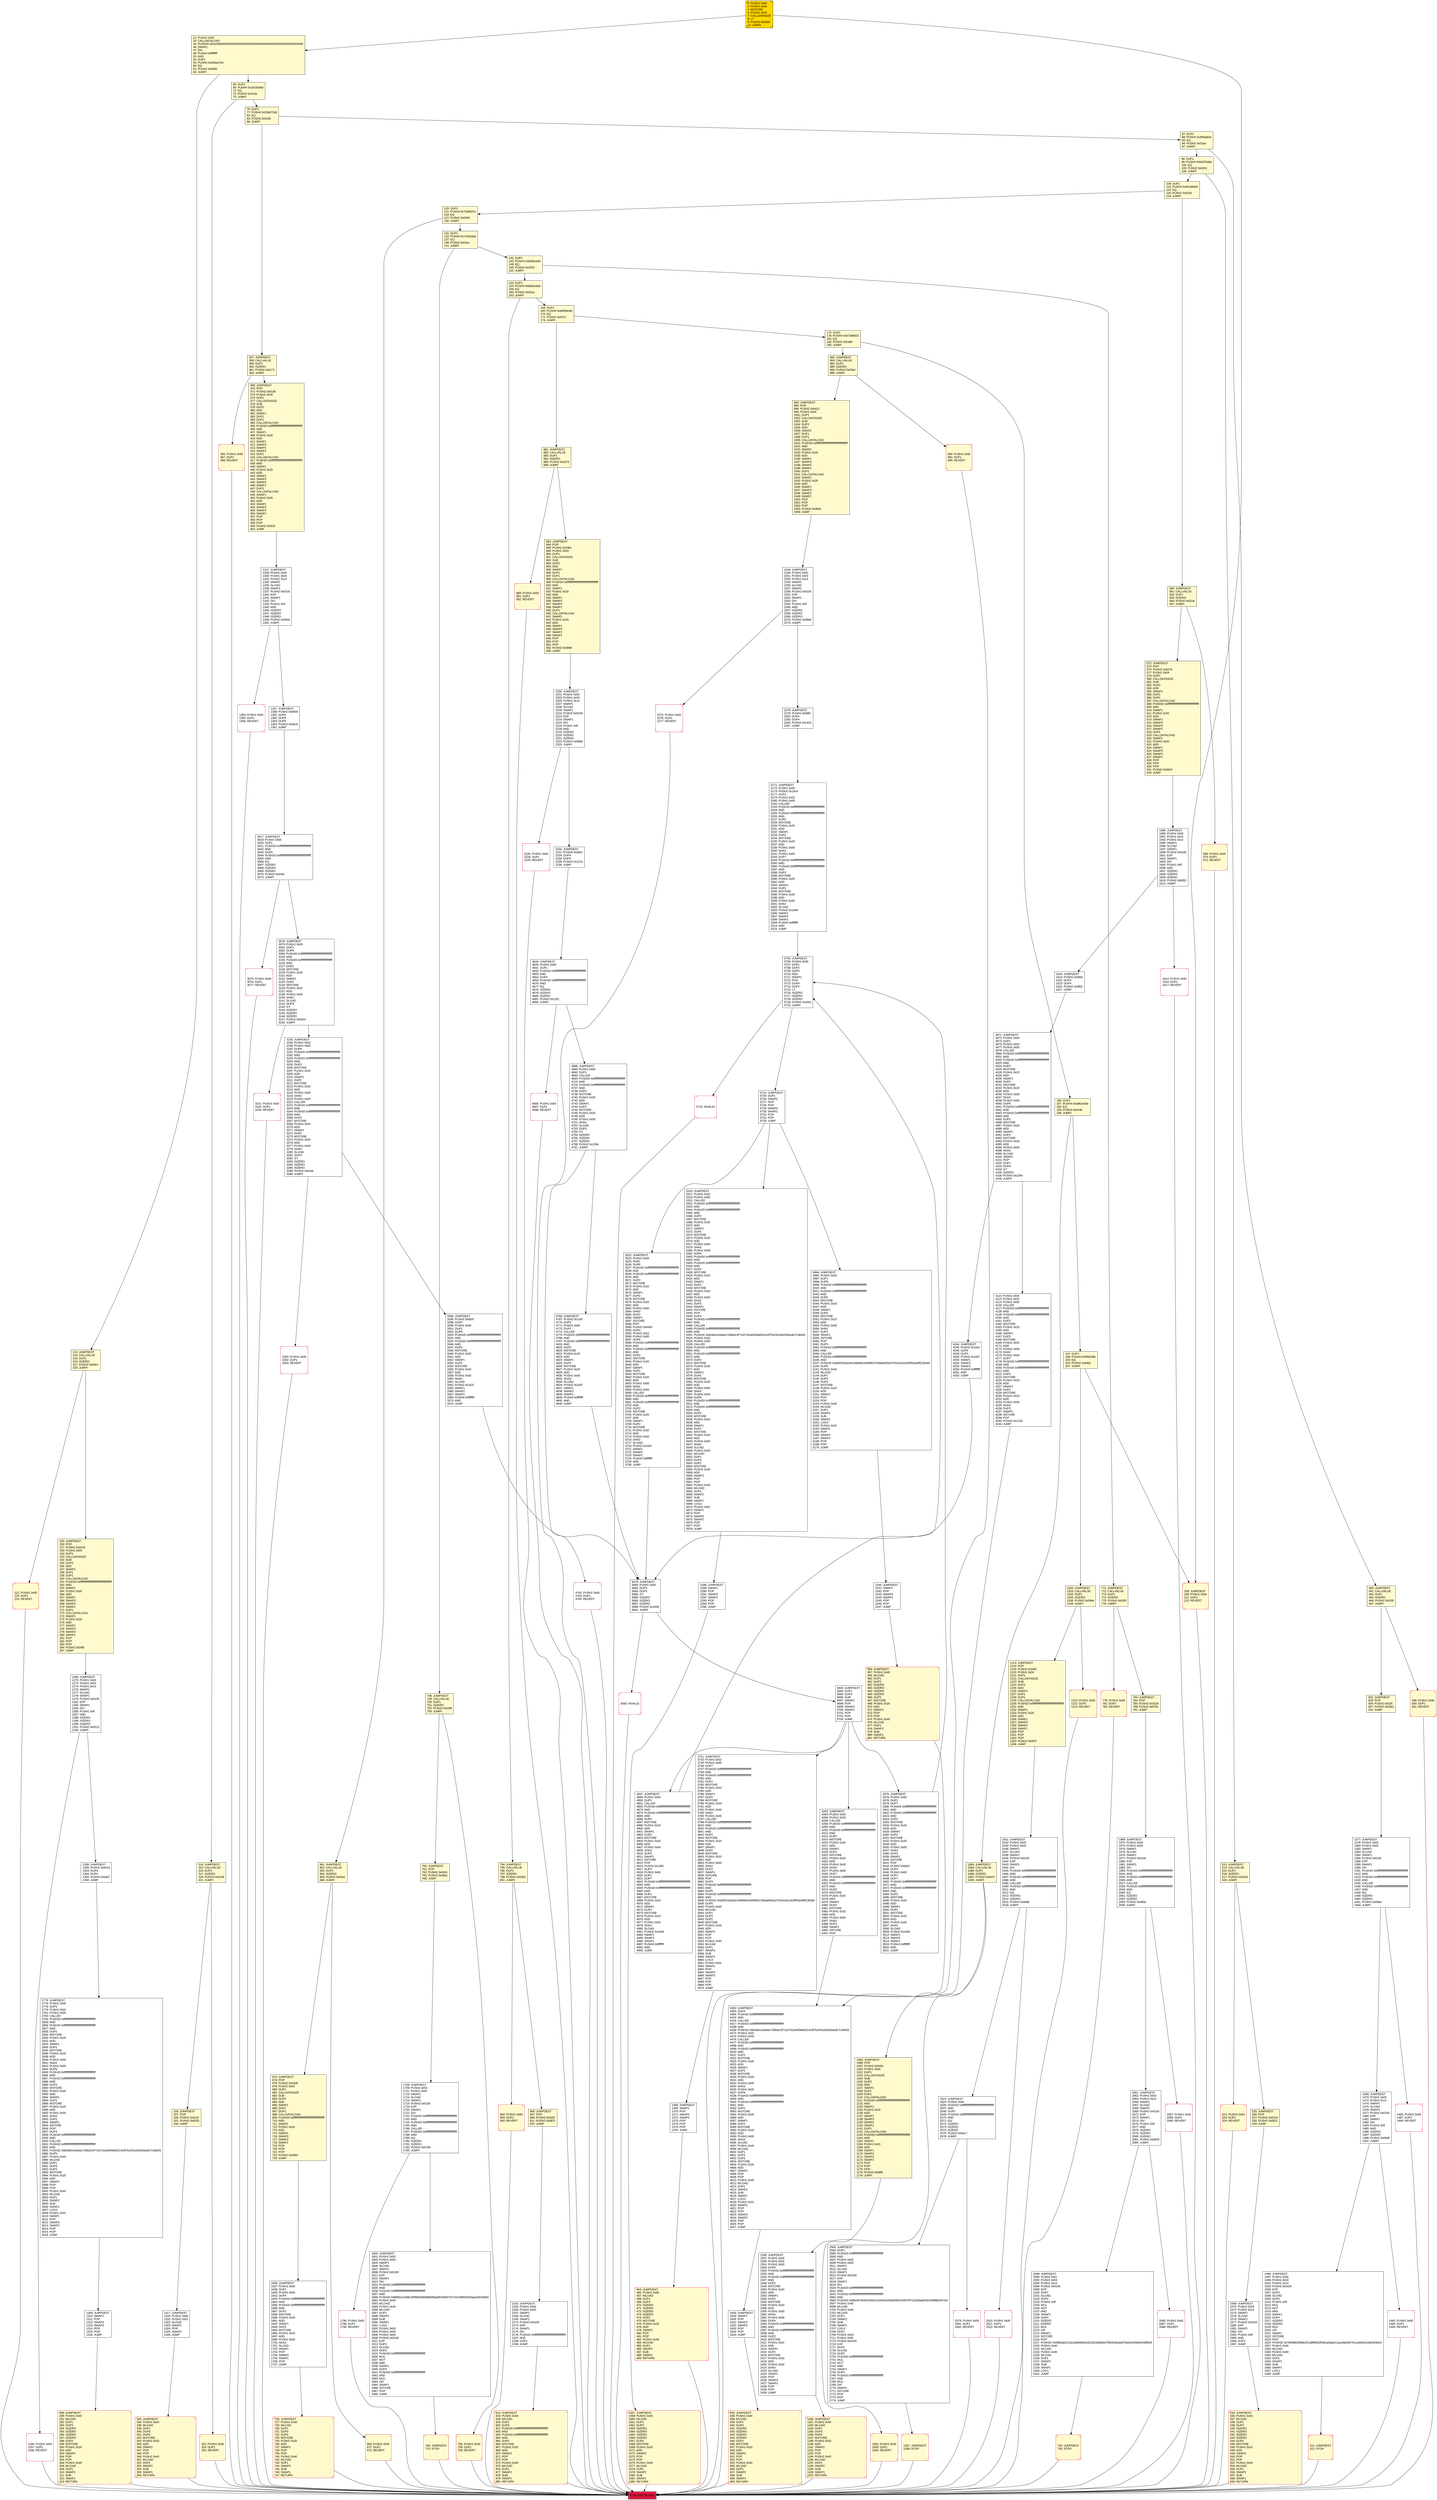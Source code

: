 digraph G {
bgcolor=transparent rankdir=UD;
node [shape=box style=filled color=black fillcolor=white fontname=arial fontcolor=black];
5704 [label="5704: JUMPDEST\l5705: PUSH1 0x00\l5707: DUP1\l5708: DUP3\l5709: DUP5\l5710: ADD\l5711: SWAP1\l5712: POP\l5713: DUP4\l5714: DUP2\l5715: LT\l5716: ISZERO\l5717: ISZERO\l5718: ISZERO\l5719: PUSH2 0x165c\l5722: JUMPI\l" ];
153 [label="153: DUP1\l154: PUSH4 0x8da5cb5b\l159: EQ\l160: PUSH2 0x031a\l163: JUMPI\l" fillcolor=lemonchiffon ];
5693 [label="5693: JUMPDEST\l5694: DUP2\l5695: DUP4\l5696: SUB\l5697: SWAP1\l5698: POP\l5699: SWAP3\l5700: SWAP2\l5701: POP\l5702: POP\l5703: JUMP\l" ];
213 [label="213: JUMPDEST\l214: CALLVALUE\l215: DUP1\l216: ISZERO\l217: PUSH2 0x00e1\l220: JUMPI\l" fillcolor=lemonchiffon ];
1269 [label="1269: JUMPDEST\l1270: PUSH1 0x00\l1272: PUSH1 0x03\l1274: PUSH1 0x14\l1276: SWAP1\l1277: SLOAD\l1278: SWAP1\l1279: PUSH2 0x0100\l1282: EXP\l1283: SWAP1\l1284: DIV\l1285: PUSH1 0xff\l1287: AND\l1288: ISZERO\l1289: ISZERO\l1290: ISZERO\l1291: PUSH2 0x0513\l1294: JUMPI\l" ];
3294 [label="3294: JUMPDEST\l3295: PUSH2 0x0d2f\l3298: DUP3\l3299: PUSH1 0x00\l3301: DUP1\l3302: DUP8\l3303: PUSH20 0xffffffffffffffffffffffffffffffffffffffff\l3324: AND\l3325: PUSH20 0xffffffffffffffffffffffffffffffffffffffff\l3346: AND\l3347: DUP2\l3348: MSTORE\l3349: PUSH1 0x20\l3351: ADD\l3352: SWAP1\l3353: DUP2\l3354: MSTORE\l3355: PUSH1 0x20\l3357: ADD\l3358: PUSH1 0x00\l3360: SHA3\l3361: SLOAD\l3362: PUSH2 0x162f\l3365: SWAP1\l3366: SWAP2\l3367: SWAP1\l3368: PUSH4 0xffffffff\l3373: AND\l3374: JUMP\l" ];
2226 [label="2226: PUSH1 0x00\l2228: DUP1\l2229: REVERT\l" shape=Msquare color=crimson ];
13 [label="13: PUSH1 0x00\l15: CALLDATALOAD\l16: PUSH29 0x0100000000000000000000000000000000000000000000000000000000\l46: SWAP1\l47: DIV\l48: PUSH4 0xffffffff\l53: AND\l54: DUP1\l55: PUSH4 0x095ea7b3\l60: EQ\l61: PUSH2 0x00d5\l64: JUMPI\l" fillcolor=lemonchiffon ];
2775 [label="2775: JUMPDEST\l2776: PUSH1 0x00\l2778: DUP2\l2779: PUSH1 0x02\l2781: PUSH1 0x00\l2783: CALLER\l2784: PUSH20 0xffffffffffffffffffffffffffffffffffffffff\l2805: AND\l2806: PUSH20 0xffffffffffffffffffffffffffffffffffffffff\l2827: AND\l2828: DUP2\l2829: MSTORE\l2830: PUSH1 0x20\l2832: ADD\l2833: SWAP1\l2834: DUP2\l2835: MSTORE\l2836: PUSH1 0x20\l2838: ADD\l2839: PUSH1 0x00\l2841: SHA3\l2842: PUSH1 0x00\l2844: DUP6\l2845: PUSH20 0xffffffffffffffffffffffffffffffffffffffff\l2866: AND\l2867: PUSH20 0xffffffffffffffffffffffffffffffffffffffff\l2888: AND\l2889: DUP2\l2890: MSTORE\l2891: PUSH1 0x20\l2893: ADD\l2894: SWAP1\l2895: DUP2\l2896: MSTORE\l2897: PUSH1 0x20\l2899: ADD\l2900: PUSH1 0x00\l2902: SHA3\l2903: DUP2\l2904: SWAP1\l2905: SSTORE\l2906: POP\l2907: DUP3\l2908: PUSH20 0xffffffffffffffffffffffffffffffffffffffff\l2929: AND\l2930: CALLER\l2931: PUSH20 0xffffffffffffffffffffffffffffffffffffffff\l2952: AND\l2953: PUSH32 0x8c5be1e5ebec7d5bd14f71427d1e84f3dd0314c0f7b2291e5b200ac8c7c3b925\l2986: DUP5\l2987: PUSH1 0x40\l2989: MLOAD\l2990: DUP1\l2991: DUP3\l2992: DUP2\l2993: MSTORE\l2994: PUSH1 0x20\l2996: ADD\l2997: SWAP2\l2998: POP\l2999: POP\l3000: PUSH1 0x40\l3002: MLOAD\l3003: DUP1\l3004: SWAP2\l3005: SUB\l3006: SWAP1\l3007: LOG3\l3008: PUSH1 0x01\l3010: SWAP1\l3011: POP\l3012: SWAP3\l3013: SWAP2\l3014: POP\l3015: POP\l3016: JUMP\l" ];
175 [label="175: DUP1\l176: PUSH4 0xd73dd623\l181: EQ\l182: PUSH2 0x03d6\l185: JUMPI\l" fillcolor=lemonchiffon ];
1465 [label="1465: PUSH1 0x00\l1467: DUP1\l1468: REVERT\l" shape=Msquare color=crimson ];
513 [label="513: JUMPDEST\l514: CALLVALUE\l515: DUP1\l516: ISZERO\l517: PUSH2 0x020d\l520: JUMPI\l" fillcolor=lemonchiffon ];
3375 [label="3375: JUMPDEST\l3376: PUSH1 0x00\l3378: DUP1\l3379: DUP7\l3380: PUSH20 0xffffffffffffffffffffffffffffffffffffffff\l3401: AND\l3402: PUSH20 0xffffffffffffffffffffffffffffffffffffffff\l3423: AND\l3424: DUP2\l3425: MSTORE\l3426: PUSH1 0x20\l3428: ADD\l3429: SWAP1\l3430: DUP2\l3431: MSTORE\l3432: PUSH1 0x20\l3434: ADD\l3435: PUSH1 0x00\l3437: SHA3\l3438: DUP2\l3439: SWAP1\l3440: SSTORE\l3441: POP\l3442: PUSH2 0x0dc2\l3445: DUP3\l3446: PUSH1 0x00\l3448: DUP1\l3449: DUP7\l3450: PUSH20 0xffffffffffffffffffffffffffffffffffffffff\l3471: AND\l3472: PUSH20 0xffffffffffffffffffffffffffffffffffffffff\l3493: AND\l3494: DUP2\l3495: MSTORE\l3496: PUSH1 0x20\l3498: ADD\l3499: SWAP1\l3500: DUP2\l3501: MSTORE\l3502: PUSH1 0x20\l3504: ADD\l3505: PUSH1 0x00\l3507: SHA3\l3508: SLOAD\l3509: PUSH2 0x1648\l3512: SWAP1\l3513: SWAP2\l3514: SWAP1\l3515: PUSH4 0xffffffff\l3520: AND\l3521: JUMP\l" ];
1210 [label="1210: PUSH1 0x00\l1212: DUP1\l1213: REVERT\l" fillcolor=lemonchiffon shape=Msquare color=crimson ];
288 [label="288: JUMPDEST\l289: PUSH1 0x40\l291: MLOAD\l292: DUP1\l293: DUP3\l294: ISZERO\l295: ISZERO\l296: ISZERO\l297: ISZERO\l298: DUP2\l299: MSTORE\l300: PUSH1 0x20\l302: ADD\l303: SWAP2\l304: POP\l305: POP\l306: PUSH1 0x40\l308: MLOAD\l309: DUP1\l310: SWAP2\l311: SUB\l312: SWAP1\l313: RETURN\l" fillcolor=lemonchiffon shape=Msquare color=crimson ];
1057 [label="1057: JUMPDEST\l1058: PUSH1 0x40\l1060: MLOAD\l1061: DUP1\l1062: DUP3\l1063: ISZERO\l1064: ISZERO\l1065: ISZERO\l1066: ISZERO\l1067: DUP2\l1068: MSTORE\l1069: PUSH1 0x20\l1071: ADD\l1072: SWAP2\l1073: POP\l1074: POP\l1075: PUSH1 0x40\l1077: MLOAD\l1078: DUP1\l1079: SWAP2\l1080: SUB\l1081: SWAP1\l1082: RETURN\l" fillcolor=lemonchiffon shape=Msquare color=crimson ];
1368 [label="1368: JUMPDEST\l1369: SWAP1\l1370: POP\l1371: SWAP4\l1372: SWAP3\l1373: POP\l1374: POP\l1375: POP\l1376: JUMP\l" ];
164 [label="164: DUP1\l165: PUSH4 0xa9059cbb\l170: EQ\l171: PUSH2 0x0371\l174: JUMPI\l" fillcolor=lemonchiffon ];
673 [label="673: JUMPDEST\l674: POP\l675: PUSH2 0x02d6\l678: PUSH1 0x04\l680: DUP1\l681: CALLDATASIZE\l682: SUB\l683: DUP2\l684: ADD\l685: SWAP1\l686: DUP1\l687: DUP1\l688: CALLDATALOAD\l689: PUSH20 0xffffffffffffffffffffffffffffffffffffffff\l710: AND\l711: SWAP1\l712: PUSH1 0x20\l714: ADD\l715: SWAP1\l716: SWAP3\l717: SWAP2\l718: SWAP1\l719: POP\l720: POP\l721: POP\l722: PUSH2 0x0664\l725: JUMP\l" fillcolor=lemonchiffon ];
5316 [label="5316: JUMPDEST\l5317: PUSH1 0x02\l5319: PUSH1 0x00\l5321: CALLER\l5322: PUSH20 0xffffffffffffffffffffffffffffffffffffffff\l5343: AND\l5344: PUSH20 0xffffffffffffffffffffffffffffffffffffffff\l5365: AND\l5366: DUP2\l5367: MSTORE\l5368: PUSH1 0x20\l5370: ADD\l5371: SWAP1\l5372: DUP2\l5373: MSTORE\l5374: PUSH1 0x20\l5376: ADD\l5377: PUSH1 0x00\l5379: SHA3\l5380: PUSH1 0x00\l5382: DUP6\l5383: PUSH20 0xffffffffffffffffffffffffffffffffffffffff\l5404: AND\l5405: PUSH20 0xffffffffffffffffffffffffffffffffffffffff\l5426: AND\l5427: DUP2\l5428: MSTORE\l5429: PUSH1 0x20\l5431: ADD\l5432: SWAP1\l5433: DUP2\l5434: MSTORE\l5435: PUSH1 0x20\l5437: ADD\l5438: PUSH1 0x00\l5440: SHA3\l5441: DUP2\l5442: SWAP1\l5443: SSTORE\l5444: POP\l5445: DUP3\l5446: PUSH20 0xffffffffffffffffffffffffffffffffffffffff\l5467: AND\l5468: CALLER\l5469: PUSH20 0xffffffffffffffffffffffffffffffffffffffff\l5490: AND\l5491: PUSH32 0x8c5be1e5ebec7d5bd14f71427d1e84f3dd0314c0f7b2291e5b200ac8c7c3b925\l5524: PUSH1 0x02\l5526: PUSH1 0x00\l5528: CALLER\l5529: PUSH20 0xffffffffffffffffffffffffffffffffffffffff\l5550: AND\l5551: PUSH20 0xffffffffffffffffffffffffffffffffffffffff\l5572: AND\l5573: DUP2\l5574: MSTORE\l5575: PUSH1 0x20\l5577: ADD\l5578: SWAP1\l5579: DUP2\l5580: MSTORE\l5581: PUSH1 0x20\l5583: ADD\l5584: PUSH1 0x00\l5586: SHA3\l5587: PUSH1 0x00\l5589: DUP8\l5590: PUSH20 0xffffffffffffffffffffffffffffffffffffffff\l5611: AND\l5612: PUSH20 0xffffffffffffffffffffffffffffffffffffffff\l5633: AND\l5634: DUP2\l5635: MSTORE\l5636: PUSH1 0x20\l5638: ADD\l5639: SWAP1\l5640: DUP2\l5641: MSTORE\l5642: PUSH1 0x20\l5644: ADD\l5645: PUSH1 0x00\l5647: SHA3\l5648: SLOAD\l5649: PUSH1 0x40\l5651: MLOAD\l5652: DUP1\l5653: DUP3\l5654: DUP2\l5655: MSTORE\l5656: PUSH1 0x20\l5658: ADD\l5659: SWAP2\l5660: POP\l5661: POP\l5662: PUSH1 0x40\l5664: MLOAD\l5665: DUP1\l5666: SWAP2\l5667: SUB\l5668: SWAP1\l5669: LOG3\l5670: PUSH1 0x01\l5672: SWAP1\l5673: POP\l5674: SWAP3\l5675: SWAP2\l5676: POP\l5677: POP\l5678: JUMP\l" ];
534 [label="534: JUMPDEST\l535: PUSH1 0x40\l537: MLOAD\l538: DUP1\l539: DUP3\l540: ISZERO\l541: ISZERO\l542: ISZERO\l543: ISZERO\l544: DUP2\l545: MSTORE\l546: PUSH1 0x20\l548: ADD\l549: SWAP2\l550: POP\l551: POP\l552: PUSH1 0x40\l554: MLOAD\l555: DUP1\l556: SWAP2\l557: SUB\l558: SWAP1\l559: RETURN\l" fillcolor=lemonchiffon shape=Msquare color=crimson ];
1708 [label="1708: JUMPDEST\l1709: PUSH1 0x03\l1711: PUSH1 0x00\l1713: SWAP1\l1714: SLOAD\l1715: SWAP1\l1716: PUSH2 0x0100\l1719: EXP\l1720: SWAP1\l1721: DIV\l1722: PUSH20 0xffffffffffffffffffffffffffffffffffffffff\l1743: AND\l1744: PUSH20 0xffffffffffffffffffffffffffffffffffffffff\l1765: AND\l1766: CALLER\l1767: PUSH20 0xffffffffffffffffffffffffffffffffffffffff\l1788: AND\l1789: EQ\l1790: ISZERO\l1791: ISZERO\l1792: PUSH2 0x0708\l1795: JUMPI\l" ];
1180 [label="1180: JUMPDEST\l1181: PUSH1 0x40\l1183: MLOAD\l1184: DUP1\l1185: DUP3\l1186: DUP2\l1187: MSTORE\l1188: PUSH1 0x20\l1190: ADD\l1191: SWAP2\l1192: POP\l1193: POP\l1194: PUSH1 0x40\l1196: MLOAD\l1197: DUP1\l1198: SWAP2\l1199: SUB\l1200: SWAP1\l1201: RETURN\l" fillcolor=lemonchiffon shape=Msquare color=crimson ];
5724 [label="5724: JUMPDEST\l5725: DUP1\l5726: SWAP2\l5727: POP\l5728: POP\l5729: SWAP3\l5730: SWAP2\l5731: POP\l5732: POP\l5733: JUMP\l" ];
2230 [label="2230: JUMPDEST\l2231: PUSH2 0x08c0\l2234: DUP4\l2235: DUP4\l2236: PUSH2 0x1214\l2239: JUMP\l" ];
771 [label="771: JUMPDEST\l772: CALLVALUE\l773: DUP1\l774: ISZERO\l775: PUSH2 0x030f\l778: JUMPI\l" fillcolor=lemonchiffon ];
1377 [label="1377: JUMPDEST\l1378: PUSH1 0x03\l1380: PUSH1 0x00\l1382: SWAP1\l1383: SLOAD\l1384: SWAP1\l1385: PUSH2 0x0100\l1388: EXP\l1389: SWAP1\l1390: DIV\l1391: PUSH20 0xffffffffffffffffffffffffffffffffffffffff\l1412: AND\l1413: PUSH20 0xffffffffffffffffffffffffffffffffffffffff\l1434: AND\l1435: CALLER\l1436: PUSH20 0xffffffffffffffffffffffffffffffffffffffff\l1457: AND\l1458: EQ\l1459: ISZERO\l1460: ISZERO\l1461: PUSH2 0x05bd\l1464: JUMPI\l" ];
4762 [label="4762: PUSH1 0x00\l4764: DUP1\l4765: REVERT\l" shape=Msquare color=crimson ];
669 [label="669: PUSH1 0x00\l671: DUP1\l672: REVERT\l" fillcolor=lemonchiffon shape=Msquare color=crimson ];
2089 [label="2089: JUMPDEST\l2090: PUSH1 0x01\l2092: PUSH1 0x03\l2094: PUSH1 0x14\l2096: PUSH2 0x0100\l2099: EXP\l2100: DUP2\l2101: SLOAD\l2102: DUP2\l2103: PUSH1 0xff\l2105: MUL\l2106: NOT\l2107: AND\l2108: SWAP1\l2109: DUP4\l2110: ISZERO\l2111: ISZERO\l2112: MUL\l2113: OR\l2114: SWAP1\l2115: SSTORE\l2116: POP\l2117: PUSH32 0x6985a02210a168e66602d3235cb6db0e70f92b3ba4d376a33c0f3d9434bff625\l2150: PUSH1 0x40\l2152: MLOAD\l2153: PUSH1 0x40\l2155: MLOAD\l2156: DUP1\l2157: SWAP2\l2158: SUB\l2159: SWAP1\l2160: LOG1\l2161: JUMP\l" ];
87 [label="87: DUP1\l88: PUSH4 0x3f4ba83a\l93: EQ\l94: PUSH2 0x01ea\l97: JUMPI\l" fillcolor=lemonchiffon ];
369 [label="369: JUMPDEST\l370: POP\l371: PUSH2 0x01d0\l374: PUSH1 0x04\l376: DUP1\l377: CALLDATASIZE\l378: SUB\l379: DUP2\l380: ADD\l381: SWAP1\l382: DUP1\l383: DUP1\l384: CALLDATALOAD\l385: PUSH20 0xffffffffffffffffffffffffffffffffffffffff\l406: AND\l407: SWAP1\l408: PUSH1 0x20\l410: ADD\l411: SWAP1\l412: SWAP3\l413: SWAP2\l414: SWAP1\l415: DUP1\l416: CALLDATALOAD\l417: PUSH20 0xffffffffffffffffffffffffffffffffffffffff\l438: AND\l439: SWAP1\l440: PUSH1 0x20\l442: ADD\l443: SWAP1\l444: SWAP3\l445: SWAP2\l446: SWAP1\l447: DUP1\l448: CALLDATALOAD\l449: SWAP1\l450: PUSH1 0x20\l452: ADD\l453: SWAP1\l454: SWAP3\l455: SWAP2\l456: SWAP1\l457: POP\l458: POP\l459: POP\l460: PUSH2 0x052f\l463: JUMP\l" fillcolor=lemonchiffon ];
2274 [label="2274: PUSH1 0x00\l2276: DUP1\l2277: REVERT\l" shape=Msquare color=crimson ];
994 [label="994: JUMPDEST\l995: POP\l996: PUSH2 0x0421\l999: PUSH1 0x04\l1001: DUP1\l1002: CALLDATASIZE\l1003: SUB\l1004: DUP2\l1005: ADD\l1006: SWAP1\l1007: DUP1\l1008: DUP1\l1009: CALLDATALOAD\l1010: PUSH20 0xffffffffffffffffffffffffffffffffffffffff\l1031: AND\l1032: SWAP1\l1033: PUSH1 0x20\l1035: ADD\l1036: SWAP1\l1037: SWAP3\l1038: SWAP2\l1039: SWAP1\l1040: DUP1\l1041: CALLDATALOAD\l1042: SWAP1\l1043: PUSH1 0x20\l1045: ADD\l1046: SWAP1\l1047: SWAP3\l1048: SWAP2\l1049: SWAP1\l1050: POP\l1051: POP\l1052: POP\l1053: PUSH2 0x08c8\l1056: JUMP\l" fillcolor=lemonchiffon ];
635 [label="635: JUMPDEST\l636: PUSH1 0x40\l638: MLOAD\l639: DUP1\l640: DUP3\l641: ISZERO\l642: ISZERO\l643: ISZERO\l644: ISZERO\l645: DUP2\l646: MSTORE\l647: PUSH1 0x20\l649: ADD\l650: SWAP2\l651: POP\l652: POP\l653: PUSH1 0x40\l655: MLOAD\l656: DUP1\l657: SWAP2\l658: SUB\l659: SWAP1\l660: RETURN\l" fillcolor=lemonchiffon shape=Msquare color=crimson ];
2278 [label="2278: JUMPDEST\l2279: PUSH2 0x08f0\l2282: DUP4\l2283: DUP4\l2284: PUSH2 0x1433\l2287: JUMP\l" ];
3017 [label="3017: JUMPDEST\l3018: PUSH1 0x00\l3020: DUP1\l3021: PUSH20 0xffffffffffffffffffffffffffffffffffffffff\l3042: AND\l3043: DUP4\l3044: PUSH20 0xffffffffffffffffffffffffffffffffffffffff\l3065: AND\l3066: EQ\l3067: ISZERO\l3068: ISZERO\l3069: ISZERO\l3070: PUSH2 0x0c06\l3073: JUMPI\l" ];
1569 [label="1569: JUMPDEST\l1570: PUSH1 0x03\l1572: PUSH1 0x14\l1574: SWAP1\l1575: SLOAD\l1576: SWAP1\l1577: PUSH2 0x0100\l1580: EXP\l1581: SWAP1\l1582: DIV\l1583: PUSH1 0xff\l1585: AND\l1586: DUP2\l1587: JUMP\l" ];
3971 [label="3971: JUMPDEST\l3972: PUSH1 0x00\l3974: DUP1\l3975: PUSH1 0x02\l3977: PUSH1 0x00\l3979: CALLER\l3980: PUSH20 0xffffffffffffffffffffffffffffffffffffffff\l4001: AND\l4002: PUSH20 0xffffffffffffffffffffffffffffffffffffffff\l4023: AND\l4024: DUP2\l4025: MSTORE\l4026: PUSH1 0x20\l4028: ADD\l4029: SWAP1\l4030: DUP2\l4031: MSTORE\l4032: PUSH1 0x20\l4034: ADD\l4035: PUSH1 0x00\l4037: SHA3\l4038: PUSH1 0x00\l4040: DUP6\l4041: PUSH20 0xffffffffffffffffffffffffffffffffffffffff\l4062: AND\l4063: PUSH20 0xffffffffffffffffffffffffffffffffffffffff\l4084: AND\l4085: DUP2\l4086: MSTORE\l4087: PUSH1 0x20\l4089: ADD\l4090: SWAP1\l4091: DUP2\l4092: MSTORE\l4093: PUSH1 0x20\l4095: ADD\l4096: PUSH1 0x00\l4098: SHA3\l4099: SLOAD\l4100: SWAP1\l4101: POP\l4102: DUP1\l4103: DUP4\l4104: GT\l4105: ISZERO\l4106: PUSH2 0x1094\l4109: JUMPI\l" ];
2288 [label="2288: JUMPDEST\l2289: SWAP1\l2290: POP\l2291: SWAP3\l2292: SWAP2\l2293: POP\l2294: POP\l2295: JUMP\l" ];
498 [label="498: PUSH1 0x00\l500: DUP1\l501: REVERT\l" fillcolor=lemonchiffon shape=Msquare color=crimson ];
756 [label="756: PUSH1 0x00\l758: DUP1\l759: REVERT\l" fillcolor=lemonchiffon shape=Msquare color=crimson ];
4689 [label="4689: JUMPDEST\l4690: PUSH1 0x00\l4692: DUP1\l4693: CALLER\l4694: PUSH20 0xffffffffffffffffffffffffffffffffffffffff\l4715: AND\l4716: PUSH20 0xffffffffffffffffffffffffffffffffffffffff\l4737: AND\l4738: DUP2\l4739: MSTORE\l4740: PUSH1 0x20\l4742: ADD\l4743: SWAP1\l4744: DUP2\l4745: MSTORE\l4746: PUSH1 0x20\l4748: ADD\l4749: PUSH1 0x00\l4751: SHA3\l4752: SLOAD\l4753: DUP3\l4754: GT\l4755: ISZERO\l4756: ISZERO\l4757: ISZERO\l4758: PUSH2 0x129e\l4761: JUMPI\l" ];
760 [label="760: JUMPDEST\l761: POP\l762: PUSH2 0x0301\l765: PUSH2 0x06ac\l768: JUMP\l" fillcolor=lemonchiffon ];
2200 [label="2200: JUMPDEST\l2201: PUSH1 0x00\l2203: PUSH1 0x03\l2205: PUSH1 0x14\l2207: SWAP1\l2208: SLOAD\l2209: SWAP1\l2210: PUSH2 0x0100\l2213: EXP\l2214: SWAP1\l2215: DIV\l2216: PUSH1 0xff\l2218: AND\l2219: ISZERO\l2220: ISZERO\l2221: ISZERO\l2222: PUSH2 0x08b6\l2225: JUMPI\l" ];
357 [label="357: JUMPDEST\l358: CALLVALUE\l359: DUP1\l360: ISZERO\l361: PUSH2 0x0171\l364: JUMPI\l" fillcolor=lemonchiffon ];
4994 [label="4994: JUMPDEST\l4995: PUSH1 0x00\l4997: DUP1\l4998: DUP6\l4999: PUSH20 0xffffffffffffffffffffffffffffffffffffffff\l5020: AND\l5021: PUSH20 0xffffffffffffffffffffffffffffffffffffffff\l5042: AND\l5043: DUP2\l5044: MSTORE\l5045: PUSH1 0x20\l5047: ADD\l5048: SWAP1\l5049: DUP2\l5050: MSTORE\l5051: PUSH1 0x20\l5053: ADD\l5054: PUSH1 0x00\l5056: SHA3\l5057: DUP2\l5058: SWAP1\l5059: SSTORE\l5060: POP\l5061: DUP3\l5062: PUSH20 0xffffffffffffffffffffffffffffffffffffffff\l5083: AND\l5084: CALLER\l5085: PUSH20 0xffffffffffffffffffffffffffffffffffffffff\l5106: AND\l5107: PUSH32 0xddf252ad1be2c89b69c2b068fc378daa952ba7f163c4a11628f55a4df523b3ef\l5140: DUP5\l5141: PUSH1 0x40\l5143: MLOAD\l5144: DUP1\l5145: DUP3\l5146: DUP2\l5147: MSTORE\l5148: PUSH1 0x20\l5150: ADD\l5151: SWAP2\l5152: POP\l5153: POP\l5154: PUSH1 0x40\l5156: MLOAD\l5157: DUP1\l5158: SWAP2\l5159: SUB\l5160: SWAP1\l5161: LOG3\l5162: PUSH1 0x01\l5164: SWAP1\l5165: POP\l5166: SWAP3\l5167: SWAP2\l5168: POP\l5169: POP\l5170: JUMP\l" ];
881 [label="881: JUMPDEST\l882: CALLVALUE\l883: DUP1\l884: ISZERO\l885: PUSH2 0x037d\l888: JUMPI\l" fillcolor=lemonchiffon ];
109 [label="109: DUP1\l110: PUSH4 0x66188463\l115: EQ\l116: PUSH2 0x0230\l119: JUMPI\l" fillcolor=lemonchiffon ];
2240 [label="2240: JUMPDEST\l2241: SWAP1\l2242: POP\l2243: SWAP3\l2244: SWAP2\l2245: POP\l2246: POP\l2247: JUMP\l" ];
2296 [label="2296: JUMPDEST\l2297: PUSH1 0x00\l2299: PUSH1 0x02\l2301: PUSH1 0x00\l2303: DUP5\l2304: PUSH20 0xffffffffffffffffffffffffffffffffffffffff\l2325: AND\l2326: PUSH20 0xffffffffffffffffffffffffffffffffffffffff\l2347: AND\l2348: DUP2\l2349: MSTORE\l2350: PUSH1 0x20\l2352: ADD\l2353: SWAP1\l2354: DUP2\l2355: MSTORE\l2356: PUSH1 0x20\l2358: ADD\l2359: PUSH1 0x00\l2361: SHA3\l2362: PUSH1 0x00\l2364: DUP4\l2365: PUSH20 0xffffffffffffffffffffffffffffffffffffffff\l2386: AND\l2387: PUSH20 0xffffffffffffffffffffffffffffffffffffffff\l2408: AND\l2409: DUP2\l2410: MSTORE\l2411: PUSH1 0x20\l2413: ADD\l2414: SWAP1\l2415: DUP2\l2416: MSTORE\l2417: PUSH1 0x20\l2419: ADD\l2420: PUSH1 0x00\l2422: SHA3\l2423: SLOAD\l2424: SWAP1\l2425: POP\l2426: SWAP3\l2427: SWAP2\l2428: POP\l2429: POP\l2430: JUMP\l" ];
0 [label="0: PUSH1 0x80\l2: PUSH1 0x40\l4: MSTORE\l5: PUSH1 0x04\l7: CALLDATASIZE\l8: LT\l9: PUSH2 0x00d0\l12: JUMPI\l" fillcolor=lemonchiffon shape=Msquare fillcolor=gold ];
1095 [label="1095: JUMPDEST\l1096: POP\l1097: PUSH2 0x049c\l1100: PUSH1 0x04\l1102: DUP1\l1103: CALLDATASIZE\l1104: SUB\l1105: DUP2\l1106: ADD\l1107: SWAP1\l1108: DUP1\l1109: DUP1\l1110: CALLDATALOAD\l1111: PUSH20 0xffffffffffffffffffffffffffffffffffffffff\l1132: AND\l1133: SWAP1\l1134: PUSH1 0x20\l1136: ADD\l1137: SWAP1\l1138: SWAP3\l1139: SWAP2\l1140: SWAP1\l1141: DUP1\l1142: CALLDATALOAD\l1143: PUSH20 0xffffffffffffffffffffffffffffffffffffffff\l1164: AND\l1165: SWAP1\l1166: PUSH1 0x20\l1168: ADD\l1169: SWAP1\l1170: SWAP3\l1171: SWAP2\l1172: SWAP1\l1173: POP\l1174: POP\l1175: POP\l1176: PUSH2 0x08f8\l1179: JUMP\l" fillcolor=lemonchiffon ];
2523 [label="2523: JUMPDEST\l2524: PUSH1 0x00\l2526: PUSH20 0xffffffffffffffffffffffffffffffffffffffff\l2547: AND\l2548: DUP2\l2549: PUSH20 0xffffffffffffffffffffffffffffffffffffffff\l2570: AND\l2571: EQ\l2572: ISZERO\l2573: ISZERO\l2574: ISZERO\l2575: PUSH2 0x0a17\l2578: JUMPI\l" ];
3731 [label="3731: JUMPDEST\l3732: PUSH1 0x02\l3734: PUSH1 0x00\l3736: DUP7\l3737: PUSH20 0xffffffffffffffffffffffffffffffffffffffff\l3758: AND\l3759: PUSH20 0xffffffffffffffffffffffffffffffffffffffff\l3780: AND\l3781: DUP2\l3782: MSTORE\l3783: PUSH1 0x20\l3785: ADD\l3786: SWAP1\l3787: DUP2\l3788: MSTORE\l3789: PUSH1 0x20\l3791: ADD\l3792: PUSH1 0x00\l3794: SHA3\l3795: PUSH1 0x00\l3797: CALLER\l3798: PUSH20 0xffffffffffffffffffffffffffffffffffffffff\l3819: AND\l3820: PUSH20 0xffffffffffffffffffffffffffffffffffffffff\l3841: AND\l3842: DUP2\l3843: MSTORE\l3844: PUSH1 0x20\l3846: ADD\l3847: SWAP1\l3848: DUP2\l3849: MSTORE\l3850: PUSH1 0x20\l3852: ADD\l3853: PUSH1 0x00\l3855: SHA3\l3856: DUP2\l3857: SWAP1\l3858: SSTORE\l3859: POP\l3860: DUP3\l3861: PUSH20 0xffffffffffffffffffffffffffffffffffffffff\l3882: AND\l3883: DUP5\l3884: PUSH20 0xffffffffffffffffffffffffffffffffffffffff\l3905: AND\l3906: PUSH32 0xddf252ad1be2c89b69c2b068fc378daa952ba7f163c4a11628f55a4df523b3ef\l3939: DUP5\l3940: PUSH1 0x40\l3942: MLOAD\l3943: DUP1\l3944: DUP3\l3945: DUP2\l3946: MSTORE\l3947: PUSH1 0x20\l3949: ADD\l3950: SWAP2\l3951: POP\l3952: POP\l3953: PUSH1 0x40\l3955: MLOAD\l3956: DUP1\l3957: SWAP2\l3958: SUB\l3959: SWAP1\l3960: LOG3\l3961: PUSH1 0x01\l3963: SWAP1\l3964: POP\l3965: SWAP4\l3966: SWAP3\l3967: POP\l3968: POP\l3969: POP\l3970: JUMP\l" ];
4263 [label="4263: JUMPDEST\l4264: PUSH1 0x02\l4266: PUSH1 0x00\l4268: CALLER\l4269: PUSH20 0xffffffffffffffffffffffffffffffffffffffff\l4290: AND\l4291: PUSH20 0xffffffffffffffffffffffffffffffffffffffff\l4312: AND\l4313: DUP2\l4314: MSTORE\l4315: PUSH1 0x20\l4317: ADD\l4318: SWAP1\l4319: DUP2\l4320: MSTORE\l4321: PUSH1 0x20\l4323: ADD\l4324: PUSH1 0x00\l4326: SHA3\l4327: PUSH1 0x00\l4329: DUP7\l4330: PUSH20 0xffffffffffffffffffffffffffffffffffffffff\l4351: AND\l4352: PUSH20 0xffffffffffffffffffffffffffffffffffffffff\l4373: AND\l4374: DUP2\l4375: MSTORE\l4376: PUSH1 0x20\l4378: ADD\l4379: SWAP1\l4380: DUP2\l4381: MSTORE\l4382: PUSH1 0x20\l4384: ADD\l4385: PUSH1 0x00\l4387: SHA3\l4388: DUP2\l4389: SWAP1\l4390: SSTORE\l4391: POP\l" ];
1202 [label="1202: JUMPDEST\l1203: CALLVALUE\l1204: DUP1\l1205: ISZERO\l1206: PUSH2 0x04be\l1209: JUMPI\l" fillcolor=lemonchiffon ];
726 [label="726: JUMPDEST\l727: PUSH1 0x40\l729: MLOAD\l730: DUP1\l731: DUP3\l732: DUP2\l733: MSTORE\l734: PUSH1 0x20\l736: ADD\l737: SWAP2\l738: POP\l739: POP\l740: PUSH1 0x40\l742: MLOAD\l743: DUP1\l744: SWAP2\l745: SUB\l746: SWAP1\l747: RETURN\l" fillcolor=lemonchiffon shape=Msquare color=crimson ];
120 [label="120: DUP1\l121: PUSH4 0x70a08231\l126: EQ\l127: PUSH2 0x0295\l130: JUMPI\l" fillcolor=lemonchiffon ];
5734 [label="5734: EXIT BLOCK\l" fillcolor=crimson ];
1267 [label="1267: JUMPDEST\l1268: STOP\l" fillcolor=lemonchiffon shape=Msquare color=crimson ];
893 [label="893: JUMPDEST\l894: POP\l895: PUSH2 0x03bc\l898: PUSH1 0x04\l900: DUP1\l901: CALLDATASIZE\l902: SUB\l903: DUP2\l904: ADD\l905: SWAP1\l906: DUP1\l907: DUP1\l908: CALLDATALOAD\l909: PUSH20 0xffffffffffffffffffffffffffffffffffffffff\l930: AND\l931: SWAP1\l932: PUSH1 0x20\l934: ADD\l935: SWAP1\l936: SWAP3\l937: SWAP2\l938: SWAP1\l939: DUP1\l940: CALLDATALOAD\l941: SWAP1\l942: PUSH1 0x20\l944: ADD\l945: SWAP1\l946: SWAP3\l947: SWAP2\l948: SWAP1\l949: POP\l950: POP\l951: POP\l952: PUSH2 0x0898\l955: JUMP\l" fillcolor=lemonchiffon ];
511 [label="511: JUMPDEST\l512: STOP\l" fillcolor=lemonchiffon shape=Msquare color=crimson ];
1299 [label="1299: JUMPDEST\l1300: PUSH2 0x051d\l1303: DUP4\l1304: DUP4\l1305: PUSH2 0x0ad7\l1308: JUMP\l" ];
982 [label="982: JUMPDEST\l983: CALLVALUE\l984: DUP1\l985: ISZERO\l986: PUSH2 0x03e2\l989: JUMPI\l" fillcolor=lemonchiffon ];
572 [label="572: JUMPDEST\l573: POP\l574: PUSH2 0x027b\l577: PUSH1 0x04\l579: DUP1\l580: CALLDATASIZE\l581: SUB\l582: DUP2\l583: ADD\l584: SWAP1\l585: DUP1\l586: DUP1\l587: CALLDATALOAD\l588: PUSH20 0xffffffffffffffffffffffffffffffffffffffff\l609: AND\l610: SWAP1\l611: PUSH1 0x20\l613: ADD\l614: SWAP1\l615: SWAP3\l616: SWAP2\l617: SWAP1\l618: DUP1\l619: CALLDATALOAD\l620: SWAP1\l621: PUSH1 0x20\l623: ADD\l624: SWAP1\l625: SWAP3\l626: SWAP2\l627: SWAP1\l628: POP\l629: POP\l630: POP\l631: PUSH2 0x0634\l634: JUMP\l" fillcolor=lemonchiffon ];
1469 [label="1469: JUMPDEST\l1470: PUSH1 0x03\l1472: PUSH1 0x14\l1474: SWAP1\l1475: SLOAD\l1476: SWAP1\l1477: PUSH2 0x0100\l1480: EXP\l1481: SWAP1\l1482: DIV\l1483: PUSH1 0xff\l1485: AND\l1486: ISZERO\l1487: ISZERO\l1488: PUSH2 0x05d8\l1491: JUMPI\l" ];
1492 [label="1492: PUSH1 0x00\l1494: DUP1\l1495: REVERT\l" shape=Msquare color=crimson ];
2519 [label="2519: PUSH1 0x00\l2521: DUP1\l2522: REVERT\l" shape=Msquare color=crimson ];
98 [label="98: DUP1\l99: PUSH4 0x5c975abb\l104: EQ\l105: PUSH2 0x0201\l108: JUMPI\l" fillcolor=lemonchiffon ];
2061 [label="2061: JUMPDEST\l2062: PUSH1 0x03\l2064: PUSH1 0x14\l2066: SWAP1\l2067: SLOAD\l2068: SWAP1\l2069: PUSH2 0x0100\l2072: EXP\l2073: SWAP1\l2074: DIV\l2075: PUSH1 0xff\l2077: AND\l2078: ISZERO\l2079: ISZERO\l2080: ISZERO\l2081: PUSH2 0x0829\l2084: JUMPI\l" ];
3290 [label="3290: PUSH1 0x00\l3292: DUP1\l3293: REVERT\l" shape=Msquare color=crimson ];
221 [label="221: PUSH1 0x00\l223: DUP1\l224: REVERT\l" fillcolor=lemonchiffon shape=Msquare color=crimson ];
1588 [label="1588: JUMPDEST\l1589: PUSH1 0x00\l1591: PUSH1 0x03\l1593: PUSH1 0x14\l1595: SWAP1\l1596: SLOAD\l1597: SWAP1\l1598: PUSH2 0x0100\l1601: EXP\l1602: SWAP1\l1603: DIV\l1604: PUSH1 0xff\l1606: AND\l1607: ISZERO\l1608: ISZERO\l1609: ISZERO\l1610: PUSH2 0x0652\l1613: JUMPI\l" ];
815 [label="815: JUMPDEST\l816: PUSH1 0x40\l818: MLOAD\l819: DUP1\l820: DUP3\l821: PUSH20 0xffffffffffffffffffffffffffffffffffffffff\l842: AND\l843: PUSH20 0xffffffffffffffffffffffffffffffffffffffff\l864: AND\l865: DUP2\l866: MSTORE\l867: PUSH1 0x20\l869: ADD\l870: SWAP2\l871: POP\l872: POP\l873: PUSH1 0x40\l875: MLOAD\l876: DUP1\l877: SWAP2\l878: SUB\l879: SWAP1\l880: RETURN\l" fillcolor=lemonchiffon shape=Msquare color=crimson ];
990 [label="990: PUSH1 0x00\l992: DUP1\l993: REVERT\l" fillcolor=lemonchiffon shape=Msquare color=crimson ];
956 [label="956: JUMPDEST\l957: PUSH1 0x40\l959: MLOAD\l960: DUP1\l961: DUP3\l962: ISZERO\l963: ISZERO\l964: ISZERO\l965: ISZERO\l966: DUP2\l967: MSTORE\l968: PUSH1 0x20\l970: ADD\l971: SWAP2\l972: POP\l973: POP\l974: PUSH1 0x40\l976: MLOAD\l977: DUP1\l978: SWAP2\l979: SUB\l980: SWAP1\l981: RETURN\l" fillcolor=lemonchiffon shape=Msquare color=crimson ];
1800 [label="1800: JUMPDEST\l1801: PUSH1 0x03\l1803: PUSH1 0x00\l1805: SWAP1\l1806: SLOAD\l1807: SWAP1\l1808: PUSH2 0x0100\l1811: EXP\l1812: SWAP1\l1813: DIV\l1814: PUSH20 0xffffffffffffffffffffffffffffffffffffffff\l1835: AND\l1836: PUSH20 0xffffffffffffffffffffffffffffffffffffffff\l1857: AND\l1858: PUSH32 0xf8df31144d9c2f0f6b59d69b8b98abd5459d07f2742c4df920b25aae33c64820\l1891: PUSH1 0x40\l1893: MLOAD\l1894: PUSH1 0x40\l1896: MLOAD\l1897: DUP1\l1898: SWAP2\l1899: SUB\l1900: SWAP1\l1901: LOG2\l1902: PUSH1 0x00\l1904: PUSH1 0x03\l1906: PUSH1 0x00\l1908: PUSH2 0x0100\l1911: EXP\l1912: DUP2\l1913: SLOAD\l1914: DUP2\l1915: PUSH20 0xffffffffffffffffffffffffffffffffffffffff\l1936: MUL\l1937: NOT\l1938: AND\l1939: SWAP1\l1940: DUP4\l1941: PUSH20 0xffffffffffffffffffffffffffffffffffffffff\l1962: AND\l1963: MUL\l1964: OR\l1965: SWAP1\l1966: SSTORE\l1967: POP\l1968: JUMP\l" ];
490 [label="490: JUMPDEST\l491: CALLVALUE\l492: DUP1\l493: ISZERO\l494: PUSH2 0x01f6\l497: JUMPI\l" fillcolor=lemonchiffon ];
802 [label="802: PUSH1 0x00\l804: DUP1\l805: REVERT\l" fillcolor=lemonchiffon shape=Msquare color=crimson ];
5692 [label="5692: INVALID\l" shape=Msquare color=crimson ];
2085 [label="2085: PUSH1 0x00\l2087: DUP1\l2088: REVERT\l" shape=Msquare color=crimson ];
1618 [label="1618: JUMPDEST\l1619: PUSH2 0x065c\l1622: DUP4\l1623: DUP4\l1624: PUSH2 0x0f83\l1627: JUMP\l" ];
142 [label="142: DUP1\l143: PUSH4 0x8456cb59\l148: EQ\l149: PUSH2 0x0303\l152: JUMPI\l" fillcolor=lemonchiffon ];
748 [label="748: JUMPDEST\l749: CALLVALUE\l750: DUP1\l751: ISZERO\l752: PUSH2 0x02f8\l755: JUMPI\l" fillcolor=lemonchiffon ];
792 [label="792: JUMPDEST\l793: STOP\l" fillcolor=lemonchiffon shape=Msquare color=crimson ];
225 [label="225: JUMPDEST\l226: POP\l227: PUSH2 0x0120\l230: PUSH1 0x04\l232: DUP1\l233: CALLDATASIZE\l234: SUB\l235: DUP2\l236: ADD\l237: SWAP1\l238: DUP1\l239: DUP1\l240: CALLDATALOAD\l241: PUSH20 0xffffffffffffffffffffffffffffffffffffffff\l262: AND\l263: SWAP1\l264: PUSH1 0x20\l266: ADD\l267: SWAP1\l268: SWAP3\l269: SWAP2\l270: SWAP1\l271: DUP1\l272: CALLDATALOAD\l273: SWAP1\l274: PUSH1 0x20\l276: ADD\l277: SWAP1\l278: SWAP3\l279: SWAP2\l280: SWAP1\l281: POP\l282: POP\l283: POP\l284: PUSH2 0x04f5\l287: JUMP\l" fillcolor=lemonchiffon ];
326 [label="326: JUMPDEST\l327: POP\l328: PUSH2 0x014f\l331: PUSH2 0x0525\l334: JUMP\l" fillcolor=lemonchiffon ];
769 [label="769: JUMPDEST\l770: STOP\l" fillcolor=lemonchiffon shape=Msquare color=crimson ];
4628 [label="4628: JUMPDEST\l4629: PUSH1 0x00\l4631: DUP1\l4632: PUSH20 0xffffffffffffffffffffffffffffffffffffffff\l4653: AND\l4654: DUP4\l4655: PUSH20 0xffffffffffffffffffffffffffffffffffffffff\l4676: AND\l4677: EQ\l4678: ISZERO\l4679: ISZERO\l4680: ISZERO\l4681: PUSH2 0x1251\l4684: JUMPI\l" ];
3155 [label="3155: JUMPDEST\l3156: PUSH1 0x02\l3158: PUSH1 0x00\l3160: DUP6\l3161: PUSH20 0xffffffffffffffffffffffffffffffffffffffff\l3182: AND\l3183: PUSH20 0xffffffffffffffffffffffffffffffffffffffff\l3204: AND\l3205: DUP2\l3206: MSTORE\l3207: PUSH1 0x20\l3209: ADD\l3210: SWAP1\l3211: DUP2\l3212: MSTORE\l3213: PUSH1 0x20\l3215: ADD\l3216: PUSH1 0x00\l3218: SHA3\l3219: PUSH1 0x00\l3221: CALLER\l3222: PUSH20 0xffffffffffffffffffffffffffffffffffffffff\l3243: AND\l3244: PUSH20 0xffffffffffffffffffffffffffffffffffffffff\l3265: AND\l3266: DUP2\l3267: MSTORE\l3268: PUSH1 0x20\l3270: ADD\l3271: SWAP1\l3272: DUP2\l3273: MSTORE\l3274: PUSH1 0x20\l3276: ADD\l3277: PUSH1 0x00\l3279: SHA3\l3280: SLOAD\l3281: DUP3\l3282: GT\l3283: ISZERO\l3284: ISZERO\l3285: ISZERO\l3286: PUSH2 0x0cde\l3289: JUMPI\l" ];
568 [label="568: PUSH1 0x00\l570: DUP1\l571: REVERT\l" fillcolor=lemonchiffon shape=Msquare color=crimson ];
1496 [label="1496: JUMPDEST\l1497: PUSH1 0x00\l1499: PUSH1 0x03\l1501: PUSH1 0x14\l1503: PUSH2 0x0100\l1506: EXP\l1507: DUP2\l1508: SLOAD\l1509: DUP2\l1510: PUSH1 0xff\l1512: MUL\l1513: NOT\l1514: AND\l1515: SWAP1\l1516: DUP4\l1517: ISZERO\l1518: ISZERO\l1519: MUL\l1520: OR\l1521: SWAP1\l1522: SSTORE\l1523: POP\l1524: PUSH32 0x7805862f689e2f13df9f062ff482ad3ad112aca9e0847911ed832e158c525b33\l1557: PUSH1 0x40\l1559: MLOAD\l1560: PUSH1 0x40\l1562: MLOAD\l1563: DUP1\l1564: SWAP2\l1565: SUB\l1566: SWAP1\l1567: LOG1\l1568: JUMP\l" ];
794 [label="794: JUMPDEST\l795: CALLVALUE\l796: DUP1\l797: ISZERO\l798: PUSH2 0x0326\l801: JUMPI\l" fillcolor=lemonchiffon ];
3074 [label="3074: PUSH1 0x00\l3076: DUP1\l3077: REVERT\l" shape=Msquare color=crimson ];
1796 [label="1796: PUSH1 0x00\l1798: DUP1\l1799: REVERT\l" shape=Msquare color=crimson ];
4847 [label="4847: JUMPDEST\l4848: PUSH1 0x00\l4850: DUP1\l4851: CALLER\l4852: PUSH20 0xffffffffffffffffffffffffffffffffffffffff\l4873: AND\l4874: PUSH20 0xffffffffffffffffffffffffffffffffffffffff\l4895: AND\l4896: DUP2\l4897: MSTORE\l4898: PUSH1 0x20\l4900: ADD\l4901: SWAP1\l4902: DUP2\l4903: MSTORE\l4904: PUSH1 0x20\l4906: ADD\l4907: PUSH1 0x00\l4909: SHA3\l4910: DUP2\l4911: SWAP1\l4912: SSTORE\l4913: POP\l4914: PUSH2 0x1382\l4917: DUP3\l4918: PUSH1 0x00\l4920: DUP1\l4921: DUP7\l4922: PUSH20 0xffffffffffffffffffffffffffffffffffffffff\l4943: AND\l4944: PUSH20 0xffffffffffffffffffffffffffffffffffffffff\l4965: AND\l4966: DUP2\l4967: MSTORE\l4968: PUSH1 0x20\l4970: ADD\l4971: SWAP1\l4972: DUP2\l4973: MSTORE\l4974: PUSH1 0x20\l4976: ADD\l4977: PUSH1 0x00\l4979: SHA3\l4980: SLOAD\l4981: PUSH2 0x1648\l4984: SWAP1\l4985: SWAP2\l4986: SWAP1\l4987: PUSH4 0xffffffff\l4992: AND\l4993: JUMP\l" ];
521 [label="521: PUSH1 0x00\l523: DUP1\l524: REVERT\l" fillcolor=lemonchiffon shape=Msquare color=crimson ];
2057 [label="2057: PUSH1 0x00\l2059: DUP1\l2060: REVERT\l" shape=Msquare color=crimson ];
314 [label="314: JUMPDEST\l315: CALLVALUE\l316: DUP1\l317: ISZERO\l318: PUSH2 0x0146\l321: JUMPI\l" fillcolor=lemonchiffon ];
779 [label="779: PUSH1 0x00\l781: DUP1\l782: REVERT\l" fillcolor=lemonchiffon shape=Msquare color=crimson ];
1214 [label="1214: JUMPDEST\l1215: POP\l1216: PUSH2 0x04f3\l1219: PUSH1 0x04\l1221: DUP1\l1222: CALLDATASIZE\l1223: SUB\l1224: DUP2\l1225: ADD\l1226: SWAP1\l1227: DUP1\l1228: DUP1\l1229: CALLDATALOAD\l1230: PUSH20 0xffffffffffffffffffffffffffffffffffffffff\l1251: AND\l1252: SWAP1\l1253: PUSH1 0x20\l1255: ADD\l1256: SWAP1\l1257: SWAP3\l1258: SWAP2\l1259: SWAP1\l1260: POP\l1261: POP\l1262: POP\l1263: PUSH2 0x097f\l1266: JUMP\l" fillcolor=lemonchiffon ];
1295 [label="1295: PUSH1 0x00\l1297: DUP1\l1298: REVERT\l" shape=Msquare color=crimson ];
3078 [label="3078: JUMPDEST\l3079: PUSH1 0x00\l3081: DUP1\l3082: DUP6\l3083: PUSH20 0xffffffffffffffffffffffffffffffffffffffff\l3104: AND\l3105: PUSH20 0xffffffffffffffffffffffffffffffffffffffff\l3126: AND\l3127: DUP2\l3128: MSTORE\l3129: PUSH1 0x20\l3131: ADD\l3132: SWAP1\l3133: DUP2\l3134: MSTORE\l3135: PUSH1 0x20\l3137: ADD\l3138: PUSH1 0x00\l3140: SHA3\l3141: SLOAD\l3142: DUP3\l3143: GT\l3144: ISZERO\l3145: ISZERO\l3146: ISZERO\l3147: PUSH2 0x0c53\l3150: JUMPI\l" ];
1083 [label="1083: JUMPDEST\l1084: CALLVALUE\l1085: DUP1\l1086: ISZERO\l1087: PUSH2 0x0447\l1090: JUMPI\l" fillcolor=lemonchiffon ];
1317 [label="1317: JUMPDEST\l1318: PUSH1 0x00\l1320: PUSH1 0x01\l1322: SLOAD\l1323: SWAP1\l1324: POP\l1325: SWAP1\l1326: JUMP\l" ];
783 [label="783: JUMPDEST\l784: POP\l785: PUSH2 0x0318\l788: PUSH2 0x07b1\l791: JUMP\l" fillcolor=lemonchiffon ];
2579 [label="2579: PUSH1 0x00\l2581: DUP1\l2582: REVERT\l" shape=Msquare color=crimson ];
2431 [label="2431: JUMPDEST\l2432: PUSH1 0x03\l2434: PUSH1 0x00\l2436: SWAP1\l2437: SLOAD\l2438: SWAP1\l2439: PUSH2 0x0100\l2442: EXP\l2443: SWAP1\l2444: DIV\l2445: PUSH20 0xffffffffffffffffffffffffffffffffffffffff\l2466: AND\l2467: PUSH20 0xffffffffffffffffffffffffffffffffffffffff\l2488: AND\l2489: CALLER\l2490: PUSH20 0xffffffffffffffffffffffffffffffffffffffff\l2511: AND\l2512: EQ\l2513: ISZERO\l2514: ISZERO\l2515: PUSH2 0x09db\l2518: JUMPI\l" ];
1309 [label="1309: JUMPDEST\l1310: SWAP1\l1311: POP\l1312: SWAP3\l1313: SWAP2\l1314: POP\l1315: POP\l1316: JUMP\l" ];
4244 [label="4244: JUMPDEST\l4245: PUSH2 0x10a7\l4248: DUP4\l4249: DUP3\l4250: PUSH2 0x162f\l4253: SWAP1\l4254: SWAP2\l4255: SWAP1\l4256: PUSH4 0xffffffff\l4261: AND\l4262: JUMP\l" ];
5171 [label="5171: JUMPDEST\l5172: PUSH1 0x00\l5174: PUSH2 0x14c4\l5177: DUP3\l5178: PUSH1 0x02\l5180: PUSH1 0x00\l5182: CALLER\l5183: PUSH20 0xffffffffffffffffffffffffffffffffffffffff\l5204: AND\l5205: PUSH20 0xffffffffffffffffffffffffffffffffffffffff\l5226: AND\l5227: DUP2\l5228: MSTORE\l5229: PUSH1 0x20\l5231: ADD\l5232: SWAP1\l5233: DUP2\l5234: MSTORE\l5235: PUSH1 0x20\l5237: ADD\l5238: PUSH1 0x00\l5240: SHA3\l5241: PUSH1 0x00\l5243: DUP7\l5244: PUSH20 0xffffffffffffffffffffffffffffffffffffffff\l5265: AND\l5266: PUSH20 0xffffffffffffffffffffffffffffffffffffffff\l5287: AND\l5288: DUP2\l5289: MSTORE\l5290: PUSH1 0x20\l5292: ADD\l5293: SWAP1\l5294: DUP2\l5295: MSTORE\l5296: PUSH1 0x20\l5298: ADD\l5299: PUSH1 0x00\l5301: SHA3\l5302: SLOAD\l5303: PUSH2 0x1648\l5306: SWAP1\l5307: SWAP2\l5308: SWAP1\l5309: PUSH4 0xffffffff\l5314: AND\l5315: JUMP\l" ];
65 [label="65: DUP1\l66: PUSH4 0x18160ddd\l71: EQ\l72: PUSH2 0x013a\l75: JUMPI\l" fillcolor=lemonchiffon ];
560 [label="560: JUMPDEST\l561: CALLVALUE\l562: DUP1\l563: ISZERO\l564: PUSH2 0x023c\l567: JUMPI\l" fillcolor=lemonchiffon ];
5679 [label="5679: JUMPDEST\l5680: PUSH1 0x00\l5682: DUP3\l5683: DUP3\l5684: GT\l5685: ISZERO\l5686: ISZERO\l5687: ISZERO\l5688: PUSH2 0x163d\l5691: JUMPI\l" ];
2162 [label="2162: JUMPDEST\l2163: PUSH1 0x03\l2165: PUSH1 0x00\l2167: SWAP1\l2168: SLOAD\l2169: SWAP1\l2170: PUSH2 0x0100\l2173: EXP\l2174: SWAP1\l2175: DIV\l2176: PUSH20 0xffffffffffffffffffffffffffffffffffffffff\l2197: AND\l2198: DUP2\l2199: JUMP\l" ];
4392 [label="4392: JUMPDEST\l4393: DUP4\l4394: PUSH20 0xffffffffffffffffffffffffffffffffffffffff\l4415: AND\l4416: CALLER\l4417: PUSH20 0xffffffffffffffffffffffffffffffffffffffff\l4438: AND\l4439: PUSH32 0x8c5be1e5ebec7d5bd14f71427d1e84f3dd0314c0f7b2291e5b200ac8c7c3b925\l4472: PUSH1 0x02\l4474: PUSH1 0x00\l4476: CALLER\l4477: PUSH20 0xffffffffffffffffffffffffffffffffffffffff\l4498: AND\l4499: PUSH20 0xffffffffffffffffffffffffffffffffffffffff\l4520: AND\l4521: DUP2\l4522: MSTORE\l4523: PUSH1 0x20\l4525: ADD\l4526: SWAP1\l4527: DUP2\l4528: MSTORE\l4529: PUSH1 0x20\l4531: ADD\l4532: PUSH1 0x00\l4534: SHA3\l4535: PUSH1 0x00\l4537: DUP9\l4538: PUSH20 0xffffffffffffffffffffffffffffffffffffffff\l4559: AND\l4560: PUSH20 0xffffffffffffffffffffffffffffffffffffffff\l4581: AND\l4582: DUP2\l4583: MSTORE\l4584: PUSH1 0x20\l4586: ADD\l4587: SWAP1\l4588: DUP2\l4589: MSTORE\l4590: PUSH1 0x20\l4592: ADD\l4593: PUSH1 0x00\l4595: SHA3\l4596: SLOAD\l4597: PUSH1 0x40\l4599: MLOAD\l4600: DUP1\l4601: DUP3\l4602: DUP2\l4603: MSTORE\l4604: PUSH1 0x20\l4606: ADD\l4607: SWAP2\l4608: POP\l4609: POP\l4610: PUSH1 0x40\l4612: MLOAD\l4613: DUP1\l4614: SWAP2\l4615: SUB\l4616: SWAP1\l4617: LOG3\l4618: PUSH1 0x01\l4620: SWAP2\l4621: POP\l4622: POP\l4623: SWAP3\l4624: SWAP2\l4625: POP\l4626: POP\l4627: JUMP\l" ];
1327 [label="1327: JUMPDEST\l1328: PUSH1 0x00\l1330: PUSH1 0x03\l1332: PUSH1 0x14\l1334: SWAP1\l1335: SLOAD\l1336: SWAP1\l1337: PUSH2 0x0100\l1340: EXP\l1341: SWAP1\l1342: DIV\l1343: PUSH1 0xff\l1345: AND\l1346: ISZERO\l1347: ISZERO\l1348: ISZERO\l1349: PUSH2 0x054d\l1352: JUMPI\l" ];
76 [label="76: DUP1\l77: PUSH4 0x23b872dd\l82: EQ\l83: PUSH2 0x0165\l86: JUMPI\l" fillcolor=lemonchiffon ];
365 [label="365: PUSH1 0x00\l367: DUP1\l368: REVERT\l" fillcolor=lemonchiffon shape=Msquare color=crimson ];
197 [label="197: DUP1\l198: PUSH4 0xf2fde38b\l203: EQ\l204: PUSH2 0x04b2\l207: JUMPI\l" fillcolor=lemonchiffon ];
1357 [label="1357: JUMPDEST\l1358: PUSH2 0x0558\l1361: DUP5\l1362: DUP5\l1363: DUP5\l1364: PUSH2 0x0bc9\l1367: JUMP\l" ];
661 [label="661: JUMPDEST\l662: CALLVALUE\l663: DUP1\l664: ISZERO\l665: PUSH2 0x02a1\l668: JUMPI\l" fillcolor=lemonchiffon ];
1969 [label="1969: JUMPDEST\l1970: PUSH1 0x03\l1972: PUSH1 0x00\l1974: SWAP1\l1975: SLOAD\l1976: SWAP1\l1977: PUSH2 0x0100\l1980: EXP\l1981: SWAP1\l1982: DIV\l1983: PUSH20 0xffffffffffffffffffffffffffffffffffffffff\l2004: AND\l2005: PUSH20 0xffffffffffffffffffffffffffffffffffffffff\l2026: AND\l2027: CALLER\l2028: PUSH20 0xffffffffffffffffffffffffffffffffffffffff\l2049: AND\l2050: EQ\l2051: ISZERO\l2052: ISZERO\l2053: PUSH2 0x080d\l2056: JUMPI\l" ];
208 [label="208: JUMPDEST\l209: PUSH1 0x00\l211: DUP1\l212: REVERT\l" fillcolor=lemonchiffon shape=Msquare color=crimson ];
525 [label="525: JUMPDEST\l526: POP\l527: PUSH2 0x0216\l530: PUSH2 0x0621\l533: JUMP\l" fillcolor=lemonchiffon ];
4766 [label="4766: JUMPDEST\l4767: PUSH2 0x12ef\l4770: DUP3\l4771: PUSH1 0x00\l4773: DUP1\l4774: CALLER\l4775: PUSH20 0xffffffffffffffffffffffffffffffffffffffff\l4796: AND\l4797: PUSH20 0xffffffffffffffffffffffffffffffffffffffff\l4818: AND\l4819: DUP2\l4820: MSTORE\l4821: PUSH1 0x20\l4823: ADD\l4824: SWAP1\l4825: DUP2\l4826: MSTORE\l4827: PUSH1 0x20\l4829: ADD\l4830: PUSH1 0x00\l4832: SHA3\l4833: SLOAD\l4834: PUSH2 0x162f\l4837: SWAP1\l4838: SWAP2\l4839: SWAP1\l4840: PUSH4 0xffffffff\l4845: AND\l4846: JUMP\l" ];
889 [label="889: PUSH1 0x00\l891: DUP1\l892: REVERT\l" fillcolor=lemonchiffon shape=Msquare color=crimson ];
131 [label="131: DUP1\l132: PUSH4 0x715018a6\l137: EQ\l138: PUSH2 0x02ec\l141: JUMPI\l" fillcolor=lemonchiffon ];
4110 [label="4110: PUSH1 0x00\l4112: PUSH1 0x02\l4114: PUSH1 0x00\l4116: CALLER\l4117: PUSH20 0xffffffffffffffffffffffffffffffffffffffff\l4138: AND\l4139: PUSH20 0xffffffffffffffffffffffffffffffffffffffff\l4160: AND\l4161: DUP2\l4162: MSTORE\l4163: PUSH1 0x20\l4165: ADD\l4166: SWAP1\l4167: DUP2\l4168: MSTORE\l4169: PUSH1 0x20\l4171: ADD\l4172: PUSH1 0x00\l4174: SHA3\l4175: PUSH1 0x00\l4177: DUP7\l4178: PUSH20 0xffffffffffffffffffffffffffffffffffffffff\l4199: AND\l4200: PUSH20 0xffffffffffffffffffffffffffffffffffffffff\l4221: AND\l4222: DUP2\l4223: MSTORE\l4224: PUSH1 0x20\l4226: ADD\l4227: SWAP1\l4228: DUP2\l4229: MSTORE\l4230: PUSH1 0x20\l4232: ADD\l4233: PUSH1 0x00\l4235: SHA3\l4236: DUP2\l4237: SWAP1\l4238: SSTORE\l4239: POP\l4240: PUSH2 0x1128\l4243: JUMP\l" ];
1091 [label="1091: PUSH1 0x00\l1093: DUP1\l1094: REVERT\l" fillcolor=lemonchiffon shape=Msquare color=crimson ];
322 [label="322: PUSH1 0x00\l324: DUP1\l325: REVERT\l" fillcolor=lemonchiffon shape=Msquare color=crimson ];
186 [label="186: DUP1\l187: PUSH4 0xdd62ed3e\l192: EQ\l193: PUSH2 0x043b\l196: JUMPI\l" fillcolor=lemonchiffon ];
2248 [label="2248: JUMPDEST\l2249: PUSH1 0x00\l2251: PUSH1 0x03\l2253: PUSH1 0x14\l2255: SWAP1\l2256: SLOAD\l2257: SWAP1\l2258: PUSH2 0x0100\l2261: EXP\l2262: SWAP1\l2263: DIV\l2264: PUSH1 0xff\l2266: AND\l2267: ISZERO\l2268: ISZERO\l2269: ISZERO\l2270: PUSH2 0x08e6\l2273: JUMPI\l" ];
5723 [label="5723: INVALID\l" shape=Msquare color=crimson ];
1353 [label="1353: PUSH1 0x00\l1355: DUP1\l1356: REVERT\l" shape=Msquare color=crimson ];
2583 [label="2583: JUMPDEST\l2584: DUP1\l2585: PUSH20 0xffffffffffffffffffffffffffffffffffffffff\l2606: AND\l2607: PUSH1 0x03\l2609: PUSH1 0x00\l2611: SWAP1\l2612: SLOAD\l2613: SWAP1\l2614: PUSH2 0x0100\l2617: EXP\l2618: SWAP1\l2619: DIV\l2620: PUSH20 0xffffffffffffffffffffffffffffffffffffffff\l2641: AND\l2642: PUSH20 0xffffffffffffffffffffffffffffffffffffffff\l2663: AND\l2664: PUSH32 0x8be0079c531659141344cd1fd0a4f28419497f9722a3daafe3b4186f6b6457e0\l2697: PUSH1 0x40\l2699: MLOAD\l2700: PUSH1 0x40\l2702: MLOAD\l2703: DUP1\l2704: SWAP2\l2705: SUB\l2706: SWAP1\l2707: LOG3\l2708: DUP1\l2709: PUSH1 0x03\l2711: PUSH1 0x00\l2713: PUSH2 0x0100\l2716: EXP\l2717: DUP2\l2718: SLOAD\l2719: DUP2\l2720: PUSH20 0xffffffffffffffffffffffffffffffffffffffff\l2741: MUL\l2742: NOT\l2743: AND\l2744: SWAP1\l2745: DUP4\l2746: PUSH20 0xffffffffffffffffffffffffffffffffffffffff\l2767: AND\l2768: MUL\l2769: OR\l2770: SWAP1\l2771: SSTORE\l2772: POP\l2773: POP\l2774: JUMP\l" ];
464 [label="464: JUMPDEST\l465: PUSH1 0x40\l467: MLOAD\l468: DUP1\l469: DUP3\l470: ISZERO\l471: ISZERO\l472: ISZERO\l473: ISZERO\l474: DUP2\l475: MSTORE\l476: PUSH1 0x20\l478: ADD\l479: SWAP2\l480: POP\l481: POP\l482: PUSH1 0x40\l484: MLOAD\l485: DUP1\l486: SWAP2\l487: SUB\l488: SWAP1\l489: RETURN\l" fillcolor=lemonchiffon shape=Msquare color=crimson ];
4685 [label="4685: PUSH1 0x00\l4687: DUP1\l4688: REVERT\l" shape=Msquare color=crimson ];
806 [label="806: JUMPDEST\l807: POP\l808: PUSH2 0x032f\l811: PUSH2 0x0872\l814: JUMP\l" fillcolor=lemonchiffon ];
3151 [label="3151: PUSH1 0x00\l3153: DUP1\l3154: REVERT\l" shape=Msquare color=crimson ];
1614 [label="1614: PUSH1 0x00\l1616: DUP1\l1617: REVERT\l" shape=Msquare color=crimson ];
1636 [label="1636: JUMPDEST\l1637: PUSH1 0x00\l1639: DUP1\l1640: PUSH1 0x00\l1642: DUP4\l1643: PUSH20 0xffffffffffffffffffffffffffffffffffffffff\l1664: AND\l1665: PUSH20 0xffffffffffffffffffffffffffffffffffffffff\l1686: AND\l1687: DUP2\l1688: MSTORE\l1689: PUSH1 0x20\l1691: ADD\l1692: SWAP1\l1693: DUP2\l1694: MSTORE\l1695: PUSH1 0x20\l1697: ADD\l1698: PUSH1 0x00\l1700: SHA3\l1701: SLOAD\l1702: SWAP1\l1703: POP\l1704: SWAP2\l1705: SWAP1\l1706: POP\l1707: JUMP\l" ];
335 [label="335: JUMPDEST\l336: PUSH1 0x40\l338: MLOAD\l339: DUP1\l340: DUP3\l341: DUP2\l342: MSTORE\l343: PUSH1 0x20\l345: ADD\l346: SWAP2\l347: POP\l348: POP\l349: PUSH1 0x40\l351: MLOAD\l352: DUP1\l353: SWAP2\l354: SUB\l355: SWAP1\l356: RETURN\l" fillcolor=lemonchiffon shape=Msquare color=crimson ];
1628 [label="1628: JUMPDEST\l1629: SWAP1\l1630: POP\l1631: SWAP3\l1632: SWAP2\l1633: POP\l1634: POP\l1635: JUMP\l" ];
3522 [label="3522: JUMPDEST\l3523: PUSH1 0x00\l3525: DUP1\l3526: DUP6\l3527: PUSH20 0xffffffffffffffffffffffffffffffffffffffff\l3548: AND\l3549: PUSH20 0xffffffffffffffffffffffffffffffffffffffff\l3570: AND\l3571: DUP2\l3572: MSTORE\l3573: PUSH1 0x20\l3575: ADD\l3576: SWAP1\l3577: DUP2\l3578: MSTORE\l3579: PUSH1 0x20\l3581: ADD\l3582: PUSH1 0x00\l3584: SHA3\l3585: DUP2\l3586: SWAP1\l3587: SSTORE\l3588: POP\l3589: PUSH2 0x0e93\l3592: DUP3\l3593: PUSH1 0x02\l3595: PUSH1 0x00\l3597: DUP8\l3598: PUSH20 0xffffffffffffffffffffffffffffffffffffffff\l3619: AND\l3620: PUSH20 0xffffffffffffffffffffffffffffffffffffffff\l3641: AND\l3642: DUP2\l3643: MSTORE\l3644: PUSH1 0x20\l3646: ADD\l3647: SWAP1\l3648: DUP2\l3649: MSTORE\l3650: PUSH1 0x20\l3652: ADD\l3653: PUSH1 0x00\l3655: SHA3\l3656: PUSH1 0x00\l3658: CALLER\l3659: PUSH20 0xffffffffffffffffffffffffffffffffffffffff\l3680: AND\l3681: PUSH20 0xffffffffffffffffffffffffffffffffffffffff\l3702: AND\l3703: DUP2\l3704: MSTORE\l3705: PUSH1 0x20\l3707: ADD\l3708: SWAP1\l3709: DUP2\l3710: MSTORE\l3711: PUSH1 0x20\l3713: ADD\l3714: PUSH1 0x00\l3716: SHA3\l3717: SLOAD\l3718: PUSH2 0x162f\l3721: SWAP1\l3722: SWAP2\l3723: SWAP1\l3724: PUSH4 0xffffffff\l3729: AND\l3730: JUMP\l" ];
502 [label="502: JUMPDEST\l503: POP\l504: PUSH2 0x01ff\l507: PUSH2 0x0561\l510: JUMP\l" fillcolor=lemonchiffon ];
1095 -> 2296;
1327 -> 1357;
511 -> 5734;
2519 -> 5734;
982 -> 990;
13 -> 213;
1492 -> 5734;
5724 -> 5316;
990 -> 5734;
197 -> 208;
815 -> 5734;
357 -> 369;
5693 -> 3375;
794 -> 802;
326 -> 1317;
4110 -> 4392;
1327 -> 1353;
164 -> 175;
5704 -> 5724;
498 -> 5734;
881 -> 893;
3522 -> 5679;
87 -> 98;
1377 -> 1469;
314 -> 322;
2296 -> 1180;
1083 -> 1091;
186 -> 1083;
560 -> 568;
1569 -> 534;
5693 -> 4263;
65 -> 314;
5724 -> 4994;
760 -> 1708;
164 -> 881;
0 -> 13;
288 -> 5734;
1969 -> 2057;
213 -> 221;
4244 -> 5679;
1202 -> 1210;
1465 -> 5734;
4689 -> 4766;
5723 -> 5734;
322 -> 5734;
771 -> 783;
1357 -> 3017;
3155 -> 3294;
464 -> 5734;
1353 -> 5734;
2583 -> 1267;
1708 -> 1796;
1588 -> 1614;
76 -> 357;
213 -> 225;
335 -> 5734;
771 -> 779;
525 -> 1569;
994 -> 2248;
153 -> 794;
5693 -> 4847;
1269 -> 1295;
2248 -> 2274;
1969 -> 2061;
365 -> 5734;
2089 -> 792;
208 -> 5734;
120 -> 661;
87 -> 490;
889 -> 5734;
2162 -> 815;
4628 -> 4689;
1796 -> 5734;
1295 -> 5734;
1618 -> 3971;
779 -> 5734;
5724 -> 3522;
3294 -> 5679;
1083 -> 1095;
673 -> 1636;
748 -> 756;
2240 -> 956;
3155 -> 3290;
802 -> 5734;
5692 -> 5734;
956 -> 5734;
3017 -> 3078;
1469 -> 1496;
792 -> 5734;
661 -> 669;
1368 -> 464;
769 -> 5734;
76 -> 87;
2278 -> 5171;
175 -> 186;
2061 -> 2085;
1267 -> 5734;
726 -> 5734;
109 -> 120;
1469 -> 1492;
65 -> 76;
572 -> 1588;
1214 -> 2431;
1800 -> 769;
4766 -> 5679;
98 -> 109;
221 -> 5734;
3375 -> 5704;
3290 -> 5734;
635 -> 5734;
1377 -> 1465;
2274 -> 5734;
982 -> 994;
153 -> 164;
186 -> 197;
806 -> 2162;
893 -> 2200;
756 -> 5734;
3078 -> 3155;
4392 -> 1628;
314 -> 326;
4994 -> 2240;
3078 -> 3151;
5679 -> 5692;
2061 -> 2089;
1180 -> 5734;
2200 -> 2226;
534 -> 5734;
1317 -> 335;
2288 -> 1057;
794 -> 806;
131 -> 748;
131 -> 142;
669 -> 5734;
4762 -> 5734;
98 -> 513;
783 -> 1969;
1269 -> 1299;
5693 -> 3731;
2200 -> 2230;
4689 -> 4762;
175 -> 982;
2226 -> 5734;
4628 -> 4685;
5316 -> 2288;
1299 -> 2775;
1057 -> 5734;
490 -> 502;
1210 -> 5734;
3731 -> 1368;
1091 -> 5734;
369 -> 1327;
881 -> 889;
3151 -> 5734;
1614 -> 5734;
142 -> 153;
2523 -> 2583;
4685 -> 5734;
357 -> 365;
1636 -> 726;
225 -> 1269;
109 -> 560;
1309 -> 288;
2248 -> 2278;
4263 -> 4392;
4847 -> 5704;
2230 -> 4628;
197 -> 1202;
1708 -> 1800;
2775 -> 1309;
3971 -> 4110;
560 -> 572;
513 -> 521;
0 -> 208;
1628 -> 635;
120 -> 131;
5171 -> 5704;
142 -> 771;
502 -> 1377;
3074 -> 5734;
5679 -> 5693;
1202 -> 1214;
2431 -> 2519;
513 -> 525;
521 -> 5734;
2057 -> 5734;
490 -> 498;
748 -> 760;
2523 -> 2579;
2579 -> 5734;
13 -> 65;
2431 -> 2523;
2085 -> 5734;
5704 -> 5723;
3017 -> 3074;
1496 -> 511;
3971 -> 4244;
661 -> 673;
1588 -> 1618;
568 -> 5734;
}